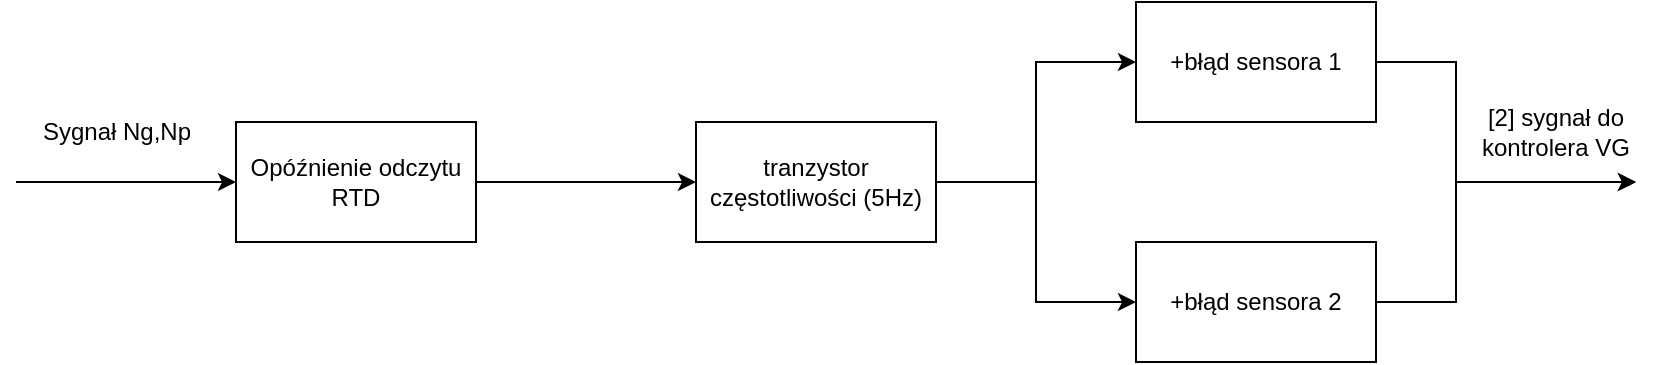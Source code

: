 <mxfile version="20.5.3" type="device"><diagram id="dkWk4VvkrbvimR_AvFZ9" name="Strona-1"><mxGraphModel dx="1038" dy="547" grid="1" gridSize="10" guides="1" tooltips="1" connect="1" arrows="1" fold="1" page="1" pageScale="1" pageWidth="1169" pageHeight="827" math="0" shadow="0"><root><mxCell id="0"/><mxCell id="1" parent="0"/><mxCell id="semMKKzCJpfdwBUiwdQE-3" value="" style="endArrow=classic;html=1;rounded=0;entryX=0;entryY=0.5;entryDx=0;entryDy=0;" edge="1" parent="1"><mxGeometry width="50" height="50" relative="1" as="geometry"><mxPoint x="90" y="190" as="sourcePoint"/><mxPoint x="200" y="190" as="targetPoint"/></mxGeometry></mxCell><mxCell id="semMKKzCJpfdwBUiwdQE-4" value="Sygnał Ng,Np" style="text;html=1;align=center;verticalAlign=middle;resizable=0;points=[];autosize=1;strokeColor=none;fillColor=none;" vertex="1" parent="1"><mxGeometry x="90" y="150" width="100" height="30" as="geometry"/></mxCell><mxCell id="semMKKzCJpfdwBUiwdQE-5" style="edgeStyle=orthogonalEdgeStyle;rounded=0;orthogonalLoop=1;jettySize=auto;html=1;" edge="1" parent="1" source="semMKKzCJpfdwBUiwdQE-7" target="semMKKzCJpfdwBUiwdQE-11"><mxGeometry relative="1" as="geometry"/></mxCell><mxCell id="semMKKzCJpfdwBUiwdQE-6" style="edgeStyle=orthogonalEdgeStyle;rounded=0;orthogonalLoop=1;jettySize=auto;html=1;entryX=0;entryY=0.5;entryDx=0;entryDy=0;" edge="1" parent="1" source="semMKKzCJpfdwBUiwdQE-7" target="semMKKzCJpfdwBUiwdQE-13"><mxGeometry relative="1" as="geometry"/></mxCell><mxCell id="semMKKzCJpfdwBUiwdQE-7" value="tranzystor częstotliwości (5Hz)" style="rounded=0;whiteSpace=wrap;html=1;" vertex="1" parent="1"><mxGeometry x="430" y="160" width="120" height="60" as="geometry"/></mxCell><mxCell id="semMKKzCJpfdwBUiwdQE-8" value="" style="edgeStyle=orthogonalEdgeStyle;rounded=0;orthogonalLoop=1;jettySize=auto;html=1;" edge="1" parent="1" source="semMKKzCJpfdwBUiwdQE-9" target="semMKKzCJpfdwBUiwdQE-7"><mxGeometry relative="1" as="geometry"/></mxCell><mxCell id="semMKKzCJpfdwBUiwdQE-9" value="Opóźnienie odczytu RTD" style="rounded=0;whiteSpace=wrap;html=1;" vertex="1" parent="1"><mxGeometry x="200" y="160" width="120" height="60" as="geometry"/></mxCell><mxCell id="semMKKzCJpfdwBUiwdQE-10" style="edgeStyle=orthogonalEdgeStyle;rounded=0;orthogonalLoop=1;jettySize=auto;html=1;" edge="1" parent="1" source="semMKKzCJpfdwBUiwdQE-11"><mxGeometry relative="1" as="geometry"><mxPoint x="900" y="190" as="targetPoint"/><Array as="points"><mxPoint x="810" y="130"/><mxPoint x="810" y="190"/><mxPoint x="900" y="190"/></Array></mxGeometry></mxCell><mxCell id="semMKKzCJpfdwBUiwdQE-11" value="+błąd sensora 1" style="rounded=0;whiteSpace=wrap;html=1;" vertex="1" parent="1"><mxGeometry x="650" y="100" width="120" height="60" as="geometry"/></mxCell><mxCell id="semMKKzCJpfdwBUiwdQE-12" style="edgeStyle=orthogonalEdgeStyle;rounded=0;orthogonalLoop=1;jettySize=auto;html=1;" edge="1" parent="1" source="semMKKzCJpfdwBUiwdQE-13"><mxGeometry relative="1" as="geometry"><mxPoint x="900" y="190" as="targetPoint"/><Array as="points"><mxPoint x="810" y="250"/><mxPoint x="810" y="190"/></Array></mxGeometry></mxCell><mxCell id="semMKKzCJpfdwBUiwdQE-13" value="+błąd sensora 2" style="rounded=0;whiteSpace=wrap;html=1;" vertex="1" parent="1"><mxGeometry x="650" y="220" width="120" height="60" as="geometry"/></mxCell><mxCell id="semMKKzCJpfdwBUiwdQE-14" value="[2] sygnał do kontrolera VG" style="text;html=1;strokeColor=none;fillColor=none;align=center;verticalAlign=middle;whiteSpace=wrap;rounded=0;" vertex="1" parent="1"><mxGeometry x="810" y="150" width="100" height="30" as="geometry"/></mxCell></root></mxGraphModel></diagram></mxfile>